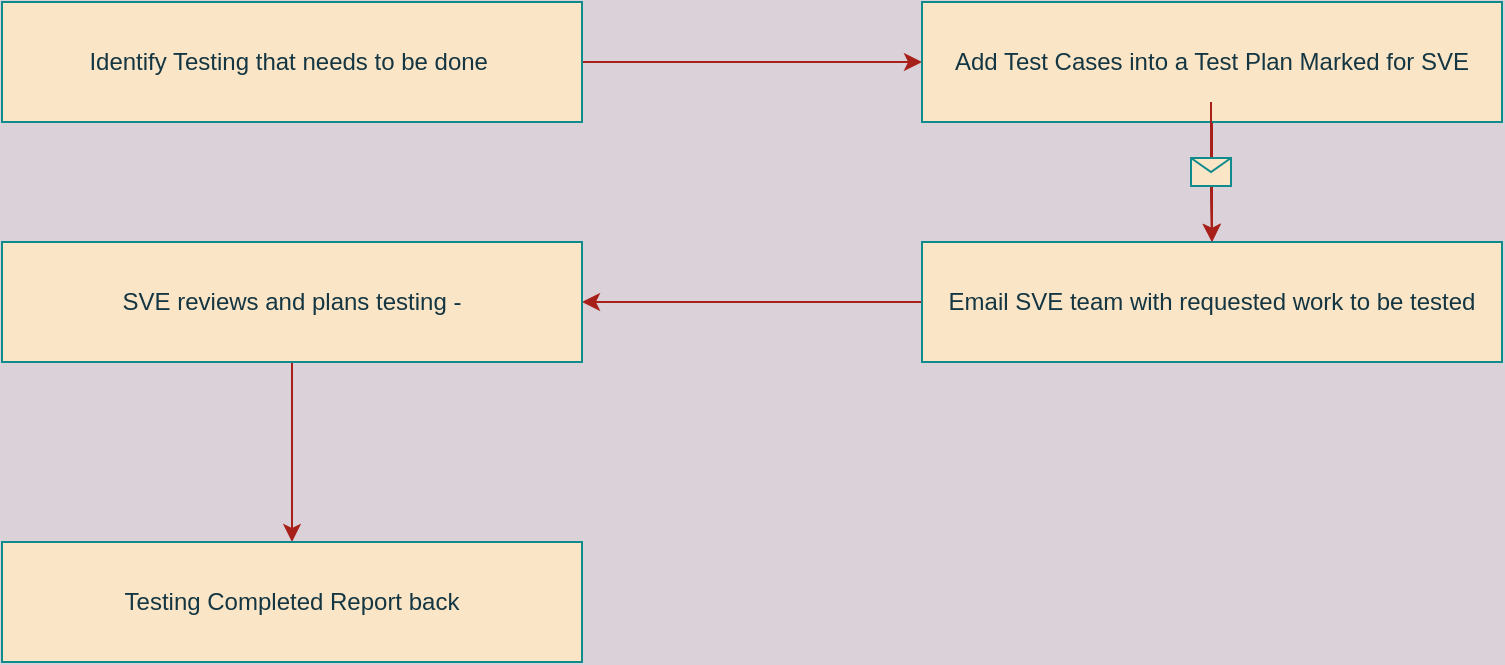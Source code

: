 <mxfile version="14.9.5" type="github" pages="4">
  <diagram id="SWkktEIaiRyiAMf7fVFw" name="SVE Testing Workflow">
    <mxGraphModel dx="1422" dy="804" grid="1" gridSize="10" guides="1" tooltips="1" connect="1" arrows="1" fold="1" page="1" pageScale="1" pageWidth="850" pageHeight="1100" background="#DAD2D8" math="0" shadow="0">
      <root>
        <mxCell id="0" />
        <mxCell id="1" parent="0" />
        <mxCell id="2Vkk4Ym6hCeRYGhTmEv0-1" value="" style="edgeStyle=orthogonalEdgeStyle;rounded=0;orthogonalLoop=1;jettySize=auto;html=1;labelBackgroundColor=#DAD2D8;strokeColor=#A8201A;fontColor=#143642;" edge="1" parent="1" source="2Vkk4Ym6hCeRYGhTmEv0-2" target="2Vkk4Ym6hCeRYGhTmEv0-4">
          <mxGeometry relative="1" as="geometry" />
        </mxCell>
        <mxCell id="2Vkk4Ym6hCeRYGhTmEv0-2" value="Identify Testing that needs to be done&amp;nbsp;" style="rounded=0;whiteSpace=wrap;html=1;fillColor=#FAE5C7;strokeColor=#0F8B8D;fontColor=#143642;" vertex="1" parent="1">
          <mxGeometry x="20" y="40" width="290" height="60" as="geometry" />
        </mxCell>
        <mxCell id="2Vkk4Ym6hCeRYGhTmEv0-3" value="" style="edgeStyle=orthogonalEdgeStyle;rounded=0;orthogonalLoop=1;jettySize=auto;html=1;labelBackgroundColor=#DAD2D8;strokeColor=#A8201A;fontColor=#143642;" edge="1" parent="1" source="2Vkk4Ym6hCeRYGhTmEv0-4" target="2Vkk4Ym6hCeRYGhTmEv0-6">
          <mxGeometry relative="1" as="geometry" />
        </mxCell>
        <mxCell id="2Vkk4Ym6hCeRYGhTmEv0-4" value="Add Test Cases into a Test Plan Marked for SVE" style="rounded=0;whiteSpace=wrap;html=1;fillColor=#FAE5C7;strokeColor=#0F8B8D;fontColor=#143642;" vertex="1" parent="1">
          <mxGeometry x="480" y="40" width="290" height="60" as="geometry" />
        </mxCell>
        <mxCell id="2Vkk4Ym6hCeRYGhTmEv0-5" value="" style="edgeStyle=orthogonalEdgeStyle;rounded=0;orthogonalLoop=1;jettySize=auto;html=1;labelBackgroundColor=#DAD2D8;strokeColor=#A8201A;fontColor=#143642;" edge="1" parent="1" source="2Vkk4Ym6hCeRYGhTmEv0-6" target="2Vkk4Ym6hCeRYGhTmEv0-8">
          <mxGeometry relative="1" as="geometry" />
        </mxCell>
        <UserObject label="Email SVE team with requested work to be tested" link="data:page/id,zqOseB57yFnmy3Es3eKO" id="2Vkk4Ym6hCeRYGhTmEv0-6">
          <mxCell style="rounded=0;whiteSpace=wrap;html=1;fillColor=#FAE5C7;strokeColor=#0F8B8D;fontColor=#143642;" vertex="1" parent="1">
            <mxGeometry x="480" y="160" width="290" height="60" as="geometry" />
          </mxCell>
        </UserObject>
        <mxCell id="2Vkk4Ym6hCeRYGhTmEv0-7" value="" style="edgeStyle=orthogonalEdgeStyle;rounded=0;orthogonalLoop=1;jettySize=auto;html=1;labelBackgroundColor=#DAD2D8;strokeColor=#A8201A;fontColor=#143642;" edge="1" parent="1" source="2Vkk4Ym6hCeRYGhTmEv0-8" target="2Vkk4Ym6hCeRYGhTmEv0-9">
          <mxGeometry relative="1" as="geometry" />
        </mxCell>
        <UserObject label="SVE reviews and plans testing -" link="data:page/id,Ggx3lit6_xG0s4pqf4M7" id="2Vkk4Ym6hCeRYGhTmEv0-8">
          <mxCell style="rounded=0;whiteSpace=wrap;html=1;fillColor=#FAE5C7;strokeColor=#0F8B8D;fontColor=#143642;" vertex="1" parent="1">
            <mxGeometry x="20" y="160" width="290" height="60" as="geometry" />
          </mxCell>
        </UserObject>
        <UserObject label="Testing Completed Report back" link="data:page/id,VFVm0X9xBOwh26qBObbY" id="2Vkk4Ym6hCeRYGhTmEv0-9">
          <mxCell style="rounded=0;whiteSpace=wrap;html=1;fillColor=#FAE5C7;strokeColor=#0F8B8D;fontColor=#143642;" vertex="1" parent="1">
            <mxGeometry x="20" y="310" width="290" height="60" as="geometry" />
          </mxCell>
        </UserObject>
        <mxCell id="2Vkk4Ym6hCeRYGhTmEv0-10" value="" style="endArrow=classic;html=1;labelBackgroundColor=#DAD2D8;strokeColor=#A8201A;fontColor=#143642;" edge="1" parent="1">
          <mxGeometry relative="1" as="geometry">
            <mxPoint x="624.5" y="90" as="sourcePoint" />
            <mxPoint x="625" y="160" as="targetPoint" />
            <Array as="points">
              <mxPoint x="624.5" y="140" />
            </Array>
          </mxGeometry>
        </mxCell>
        <mxCell id="2Vkk4Ym6hCeRYGhTmEv0-11" value="" style="shape=message;html=1;outlineConnect=0;fillColor=#FAE5C7;strokeColor=#0F8B8D;fontColor=#143642;" vertex="1" parent="2Vkk4Ym6hCeRYGhTmEv0-10">
          <mxGeometry width="20" height="14" relative="1" as="geometry">
            <mxPoint x="-10" y="-7" as="offset" />
          </mxGeometry>
        </mxCell>
      </root>
    </mxGraphModel>
  </diagram>
  <diagram name="SVE Email Layout" id="zqOseB57yFnmy3Es3eKO">
    <mxGraphModel dx="1422" dy="804" grid="1" gridSize="10" guides="1" tooltips="1" connect="1" arrows="1" fold="1" page="1" pageScale="1" pageWidth="850" pageHeight="1100" background="#DAD2D8" math="0" shadow="0">
      <root>
        <mxCell id="Kn41UU_Te-zk85BOZaLY-0" />
        <mxCell id="Kn41UU_Te-zk85BOZaLY-1" parent="Kn41UU_Te-zk85BOZaLY-0" />
        <mxCell id="2HtZk72NCAokQS2jglMT-0" value="TO: SVE Reps with experience in the application to be tested&lt;br&gt;CC: SVE Leaders, QA Leaders, QA team members on the product requesting assistance" style="rounded=1;whiteSpace=wrap;html=1;fillColor=#FAE5C7;strokeColor=#0F8B8D;fontColor=#143642;" parent="Kn41UU_Te-zk85BOZaLY-1" vertex="1">
          <mxGeometry x="40" y="40" width="570" height="60" as="geometry" />
        </mxCell>
        <mxCell id="2HtZk72NCAokQS2jglMT-1" value="Link to Test Plan with testing Items listed and estimated time to complete&lt;br&gt;Include - User Story/Bug Link so they are able to read what they are testing if applicable&lt;br&gt;Include any account information needed to login, URL&#39;s and Configuration Items&lt;br&gt;Note: If desktop application where to get current build being tested&lt;br&gt;" style="rounded=1;whiteSpace=wrap;html=1;fillColor=#FAE5C7;strokeColor=#0F8B8D;fontColor=#143642;" parent="Kn41UU_Te-zk85BOZaLY-1" vertex="1">
          <mxGeometry x="121" y="200" width="640" height="340" as="geometry" />
        </mxCell>
      </root>
    </mxGraphModel>
  </diagram>
  <diagram name="SVE Testing Flow" id="Ggx3lit6_xG0s4pqf4M7">
    <mxGraphModel dx="1422" dy="804" grid="1" gridSize="10" guides="1" tooltips="1" connect="1" arrows="1" fold="1" page="1" pageScale="1" pageWidth="850" pageHeight="1100" background="#DAD2D8" math="0" shadow="0">
      <root>
        <mxCell id="46-6jYO3rm-5kN5_iv9x-0" />
        <mxCell id="46-6jYO3rm-5kN5_iv9x-1" parent="46-6jYO3rm-5kN5_iv9x-0" />
        <mxCell id="HI5MGv1fpYDjAgXWzPRH-2" value="" style="edgeStyle=orthogonalEdgeStyle;rounded=0;orthogonalLoop=1;jettySize=auto;html=1;labelBackgroundColor=#DAD2D8;strokeColor=#A8201A;fontColor=#143642;" parent="46-6jYO3rm-5kN5_iv9x-1" source="HI5MGv1fpYDjAgXWzPRH-0" target="HI5MGv1fpYDjAgXWzPRH-1" edge="1">
          <mxGeometry relative="1" as="geometry" />
        </mxCell>
        <mxCell id="HI5MGv1fpYDjAgXWzPRH-0" value="SVE Rep Review request for testing assistance" style="rounded=1;whiteSpace=wrap;html=1;fillColor=#FAE5C7;strokeColor=#0F8B8D;fontColor=#143642;" parent="46-6jYO3rm-5kN5_iv9x-1" vertex="1">
          <mxGeometry x="40" y="40" width="280" height="60" as="geometry" />
        </mxCell>
        <mxCell id="HI5MGv1fpYDjAgXWzPRH-4" value="" style="edgeStyle=orthogonalEdgeStyle;rounded=0;orthogonalLoop=1;jettySize=auto;html=1;labelBackgroundColor=#DAD2D8;strokeColor=#A8201A;fontColor=#143642;" parent="46-6jYO3rm-5kN5_iv9x-1" source="HI5MGv1fpYDjAgXWzPRH-1" target="HI5MGv1fpYDjAgXWzPRH-3" edge="1">
          <mxGeometry relative="1" as="geometry" />
        </mxCell>
        <mxCell id="HI5MGv1fpYDjAgXWzPRH-1" value="Reply back that you have time and will pick up the work." style="rounded=1;whiteSpace=wrap;html=1;fillColor=#FAE5C7;strokeColor=#0F8B8D;fontColor=#143642;" parent="46-6jYO3rm-5kN5_iv9x-1" vertex="1">
          <mxGeometry x="480" y="40" width="250" height="60" as="geometry" />
        </mxCell>
        <mxCell id="HI5MGv1fpYDjAgXWzPRH-6" value="" style="edgeStyle=orthogonalEdgeStyle;rounded=0;orthogonalLoop=1;jettySize=auto;html=1;labelBackgroundColor=#DAD2D8;strokeColor=#A8201A;fontColor=#143642;" parent="46-6jYO3rm-5kN5_iv9x-1" source="HI5MGv1fpYDjAgXWzPRH-3" target="HI5MGv1fpYDjAgXWzPRH-5" edge="1">
          <mxGeometry relative="1" as="geometry" />
        </mxCell>
        <mxCell id="hGWi4zp1e6zVsq3JFgDf-5" value="" style="edgeStyle=orthogonalEdgeStyle;rounded=0;orthogonalLoop=1;jettySize=auto;html=1;labelBackgroundColor=#DAD2D8;strokeColor=#A8201A;fontColor=#143642;" parent="46-6jYO3rm-5kN5_iv9x-1" source="HI5MGv1fpYDjAgXWzPRH-3" target="hGWi4zp1e6zVsq3JFgDf-4" edge="1">
          <mxGeometry relative="1" as="geometry" />
        </mxCell>
        <mxCell id="HI5MGv1fpYDjAgXWzPRH-3" value="Open Test Plan and assign test cases to yourself&lt;br&gt;Review User Story/Bug for additional information on testing requested.&lt;br&gt;Configure, Login, Install where application and run test" style="whiteSpace=wrap;html=1;rounded=1;fillColor=#FAE5C7;strokeColor=#0F8B8D;fontColor=#143642;" parent="46-6jYO3rm-5kN5_iv9x-1" vertex="1">
          <mxGeometry x="370" y="180" width="470" height="60" as="geometry" />
        </mxCell>
        <mxCell id="HI5MGv1fpYDjAgXWzPRH-8" value="" style="edgeStyle=orthogonalEdgeStyle;rounded=0;orthogonalLoop=1;jettySize=auto;html=1;labelBackgroundColor=#DAD2D8;strokeColor=#A8201A;fontColor=#143642;" parent="46-6jYO3rm-5kN5_iv9x-1" source="HI5MGv1fpYDjAgXWzPRH-5" target="HI5MGv1fpYDjAgXWzPRH-7" edge="1">
          <mxGeometry relative="1" as="geometry" />
        </mxCell>
        <mxCell id="HI5MGv1fpYDjAgXWzPRH-5" value="If you are stuck on one test case move to another, make note of where you are stuck for a session with the team." style="whiteSpace=wrap;html=1;rounded=1;fillColor=#FAE5C7;strokeColor=#0F8B8D;fontColor=#143642;" parent="46-6jYO3rm-5kN5_iv9x-1" vertex="1">
          <mxGeometry x="380" y="320" width="450" height="60" as="geometry" />
        </mxCell>
        <mxCell id="hGWi4zp1e6zVsq3JFgDf-1" value="" style="edgeStyle=orthogonalEdgeStyle;rounded=0;orthogonalLoop=1;jettySize=auto;html=1;labelBackgroundColor=#DAD2D8;strokeColor=#A8201A;fontColor=#143642;" parent="46-6jYO3rm-5kN5_iv9x-1" source="HI5MGv1fpYDjAgXWzPRH-7" target="hGWi4zp1e6zVsq3JFgDf-0" edge="1">
          <mxGeometry relative="1" as="geometry" />
        </mxCell>
        <mxCell id="HI5MGv1fpYDjAgXWzPRH-7" value="Once testing is completed Send report email - If questions arise please include those and ask for a session to discuss with the team" style="whiteSpace=wrap;html=1;rounded=1;fillColor=#FAE5C7;strokeColor=#0F8B8D;fontColor=#143642;" parent="46-6jYO3rm-5kN5_iv9x-1" vertex="1">
          <mxGeometry x="380" y="460" width="450" height="60" as="geometry" />
        </mxCell>
        <mxCell id="hGWi4zp1e6zVsq3JFgDf-0" value="QA - Review Report and address any questions or blockers.&amp;nbsp; If blockers cleared report back in the status email." style="whiteSpace=wrap;html=1;rounded=1;fillColor=#FAE5C7;strokeColor=#0F8B8D;fontColor=#143642;" parent="46-6jYO3rm-5kN5_iv9x-1" vertex="1">
          <mxGeometry x="40" y="460" width="280" height="60" as="geometry" />
        </mxCell>
        <mxCell id="hGWi4zp1e6zVsq3JFgDf-4" value="During this time phone status should be set to correct option for time tracking" style="ellipse;whiteSpace=wrap;html=1;rounded=1;fillColor=#FAE5C7;strokeColor=#0F8B8D;fontColor=#143642;" parent="46-6jYO3rm-5kN5_iv9x-1" vertex="1">
          <mxGeometry x="40" y="210" width="230" height="60" as="geometry" />
        </mxCell>
      </root>
    </mxGraphModel>
  </diagram>
  <diagram name="SVE Report Email" id="VFVm0X9xBOwh26qBObbY">
    <mxGraphModel dx="1422" dy="804" grid="1" gridSize="10" guides="1" tooltips="1" connect="1" arrows="1" fold="1" page="1" pageScale="1" pageWidth="850" pageHeight="1100" background="#DAD2D8" math="0" shadow="0">
      <root>
        <mxCell id="T_ukjvrlT5LrfXAdGnF1-0" />
        <mxCell id="T_ukjvrlT5LrfXAdGnF1-1" parent="T_ukjvrlT5LrfXAdGnF1-0" />
        <mxCell id="VKSvrnGW5JOYc6efn2Wh-2" value="" style="edgeStyle=orthogonalEdgeStyle;rounded=0;orthogonalLoop=1;jettySize=auto;html=1;labelBackgroundColor=#DAD2D8;strokeColor=#A8201A;fontColor=#143642;" parent="T_ukjvrlT5LrfXAdGnF1-1" source="VKSvrnGW5JOYc6efn2Wh-0" target="VKSvrnGW5JOYc6efn2Wh-1" edge="1">
          <mxGeometry relative="1" as="geometry" />
        </mxCell>
        <mxCell id="VKSvrnGW5JOYc6efn2Wh-0" value="Reply all to Assistance Email" style="rounded=1;whiteSpace=wrap;html=1;fillColor=#FAE5C7;strokeColor=#0F8B8D;fontColor=#143642;" parent="T_ukjvrlT5LrfXAdGnF1-1" vertex="1">
          <mxGeometry x="180" y="60" width="420" height="60" as="geometry" />
        </mxCell>
        <mxCell id="VKSvrnGW5JOYc6efn2Wh-1" value="Testing Status of covered area - Passed/Failure&amp;nbsp;&lt;br&gt;Time to complete&lt;br&gt;Blockers and Questions&lt;br&gt;" style="whiteSpace=wrap;html=1;rounded=1;fillColor=#FAE5C7;strokeColor=#0F8B8D;fontColor=#143642;" parent="T_ukjvrlT5LrfXAdGnF1-1" vertex="1">
          <mxGeometry x="50" y="200" width="680" height="270" as="geometry" />
        </mxCell>
      </root>
    </mxGraphModel>
  </diagram>
</mxfile>
